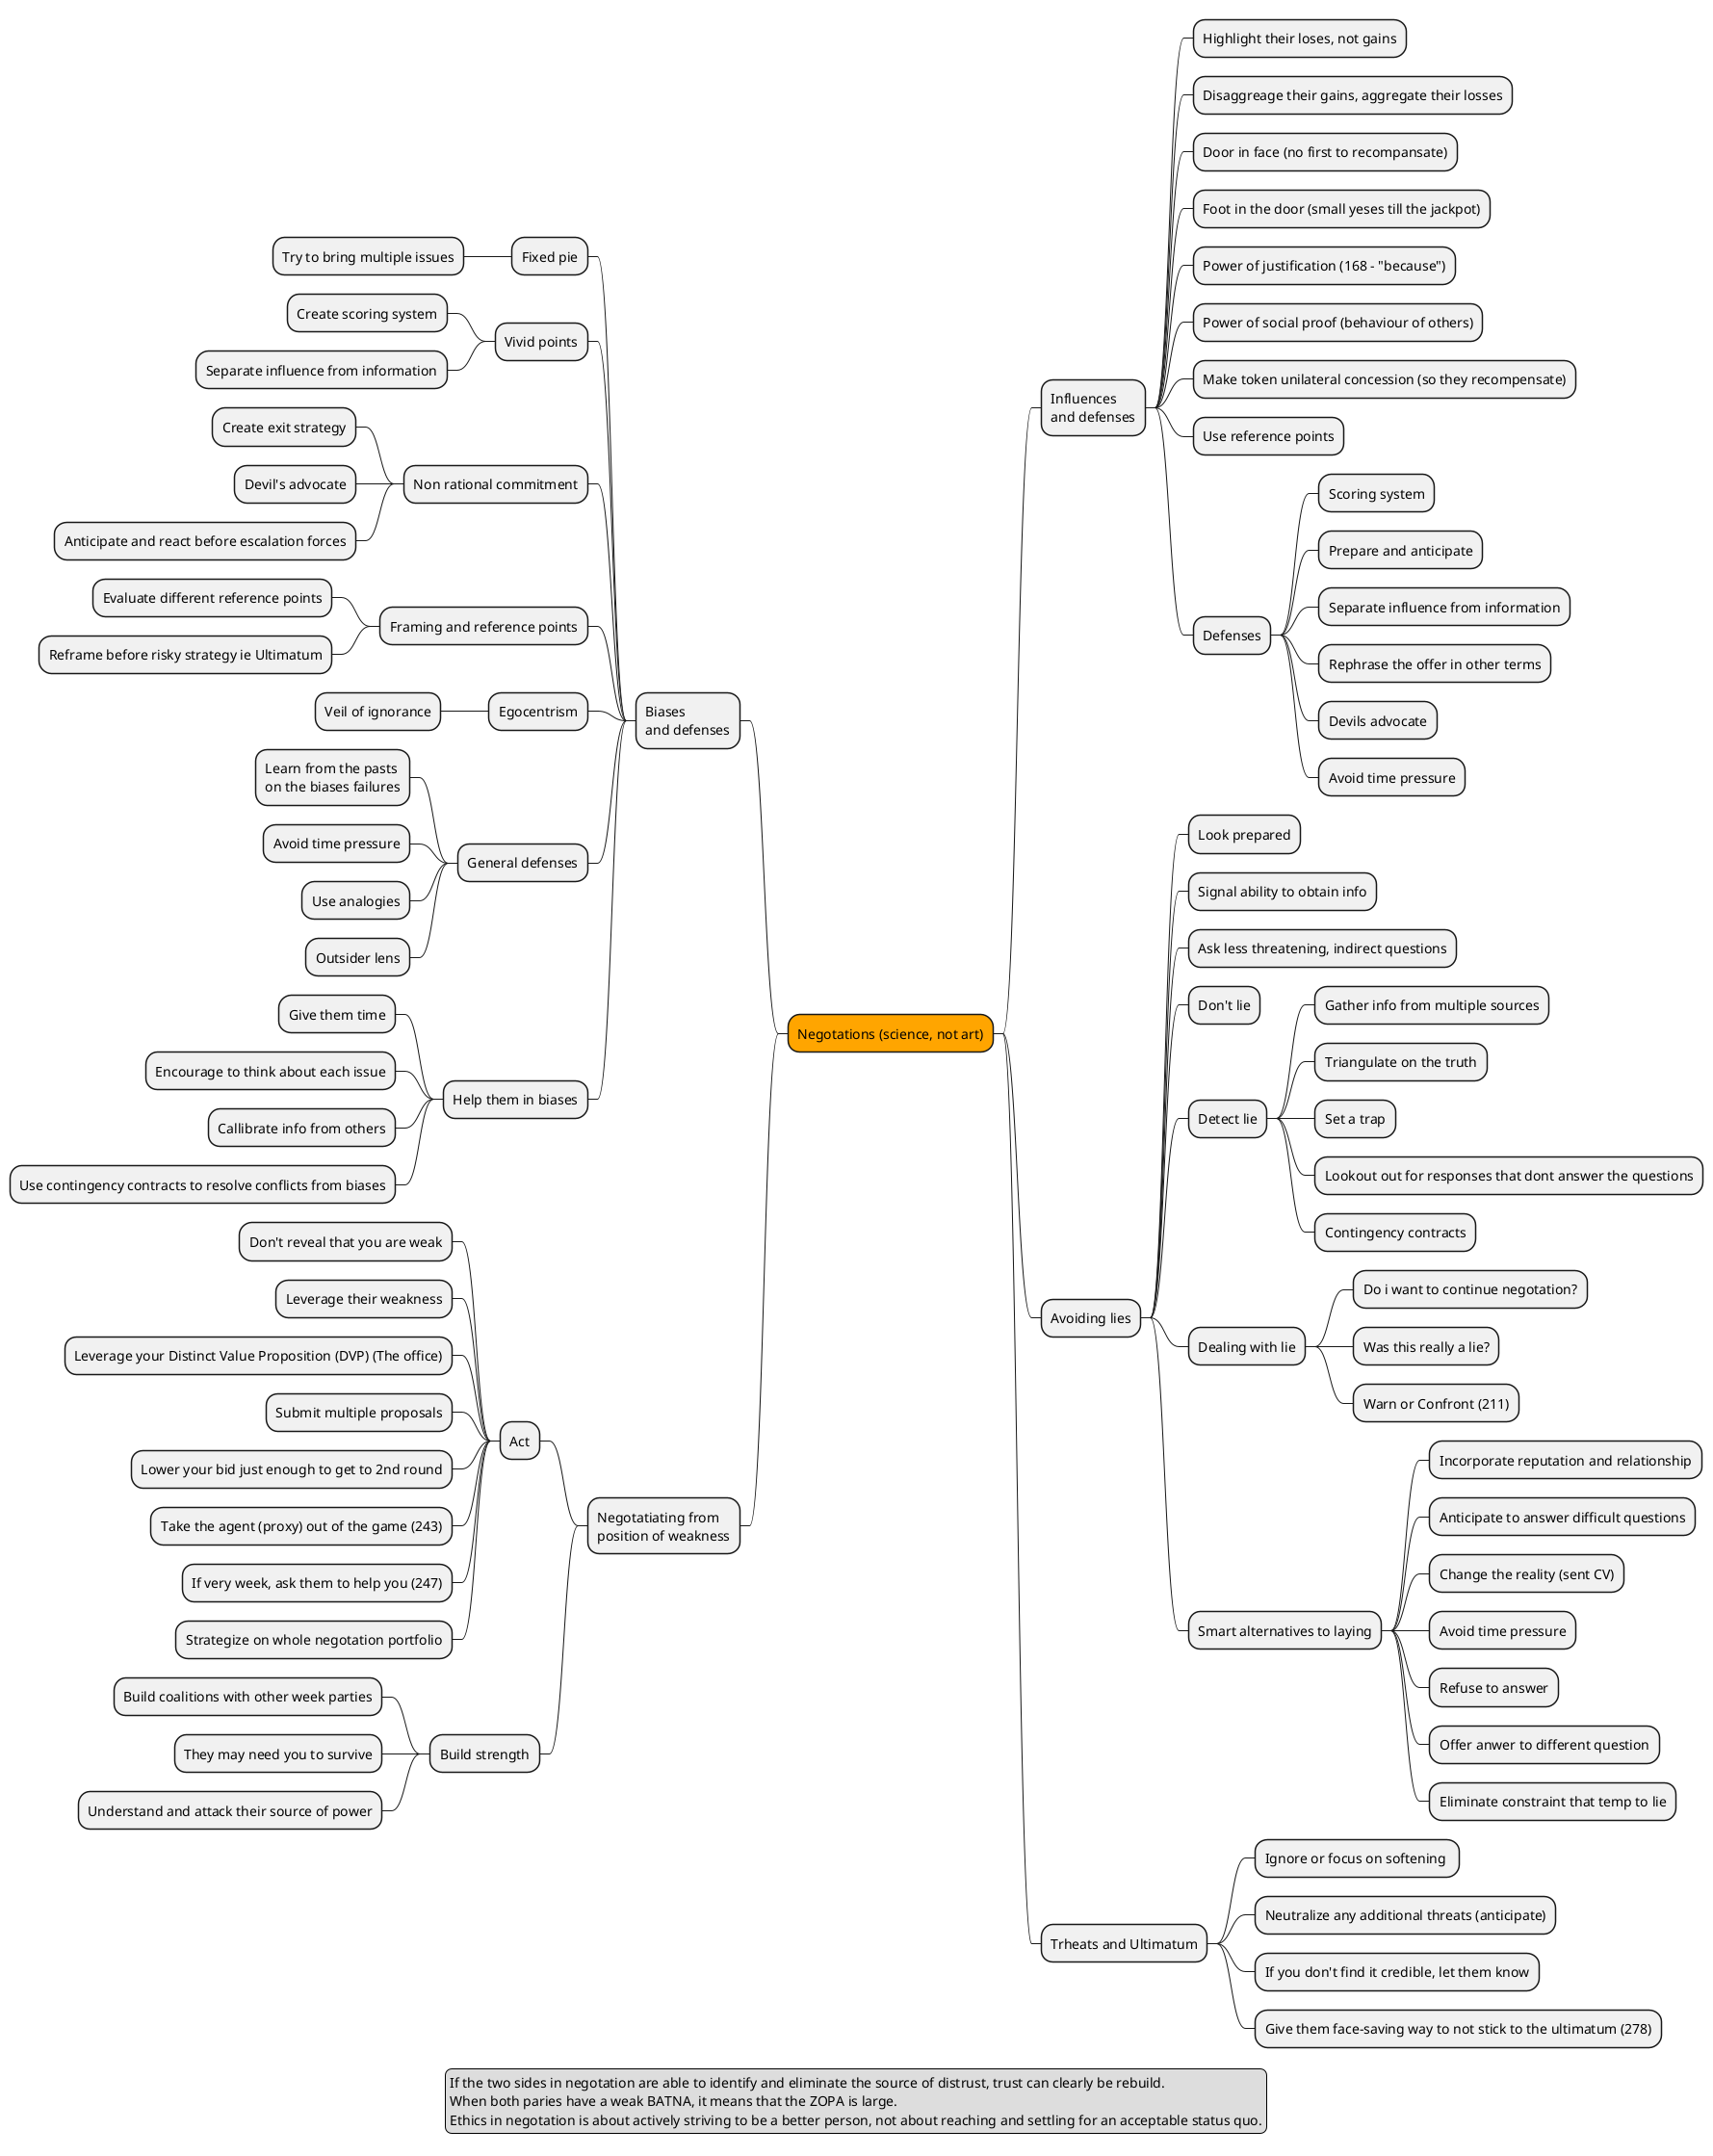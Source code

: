 @startmindmap
*[#Orange] Negotations (science, not art)
left side
** Biases\nand defenses
*** Fixed pie
**** Try to bring multiple issues
*** Vivid points
**** Create scoring system
**** Separate influence from information
*** Non rational commitment
**** Create exit strategy
**** Devil's advocate
**** Anticipate and react before escalation forces
*** Framing and reference points
**** Evaluate different reference points
**** Reframe before risky strategy ie Ultimatum
*** Egocentrism
**** Veil of ignorance
*** General defenses
**** Learn from the pasts\non the biases failures
**** Avoid time pressure
**** Use analogies
**** Outsider lens
*** Help them in biases
**** Give them time
**** Encourage to think about each issue
**** Callibrate info from others
**** Use contingency contracts to resolve conflicts from biases

** Negotatiating from\nposition of weakness
*** Act
**** Don't reveal that you are weak
**** Leverage their weakness
**** Leverage your Distinct Value Proposition (DVP) (The office)
**** Submit multiple proposals
**** Lower your bid just enough to get to 2nd round
**** Take the agent (proxy) out of the game (243)
**** If very week, ask them to help you (247)
**** Strategize on whole negotation portfolio
*** Build strength
**** Build coalitions with other week parties
**** They may need you to survive
**** Understand and attack their source of power



right side
** Influences\nand defenses
*** Highlight their loses, not gains
*** Disaggreage their gains, aggregate their losses
*** Door in face (no first to recompansate)
*** Foot in the door (small yeses till the jackpot)
*** Power of justification (168 - "because")
*** Power of social proof (behaviour of others)
*** Make token unilateral concession (so they recompensate)
*** Use reference points
*** Defenses
**** Scoring system
**** Prepare and anticipate
**** Separate influence from information
**** Rephrase the offer in other terms
**** Devils advocate
**** Avoid time pressure

** Avoiding lies
*** Look prepared
*** Signal ability to obtain info
*** Ask less threatening, indirect questions
*** Don't lie
*** Detect lie
**** Gather info from multiple sources
**** Triangulate on the truth
**** Set a trap
**** Lookout out for responses that dont answer the questions
**** Contingency contracts
*** Dealing with lie
**** Do i want to continue negotation?
**** Was this really a lie?
**** Warn or Confront (211)
*** Smart alternatives to laying
**** Incorporate reputation and relationship
**** Anticipate to answer difficult questions
**** Change the reality (sent CV)
**** Avoid time pressure
**** Refuse to answer
**** Offer anwer to different question
**** Eliminate constraint that temp to lie

** Trheats and Ultimatum
*** Ignore or focus on softening 
*** Neutralize any additional threats (anticipate)
*** If you don't find it credible, let them know
*** Give them face-saving way to not stick to the ultimatum (278)


legend
If the two sides in negotation are able to identify and eliminate the source of distrust, trust can clearly be rebuild.
When both paries have a weak BATNA, it means that the ZOPA is large.
Ethics in negotation is about actively striving to be a better person, not about reaching and settling for an acceptable status quo.
endlegend
@endmindmap

